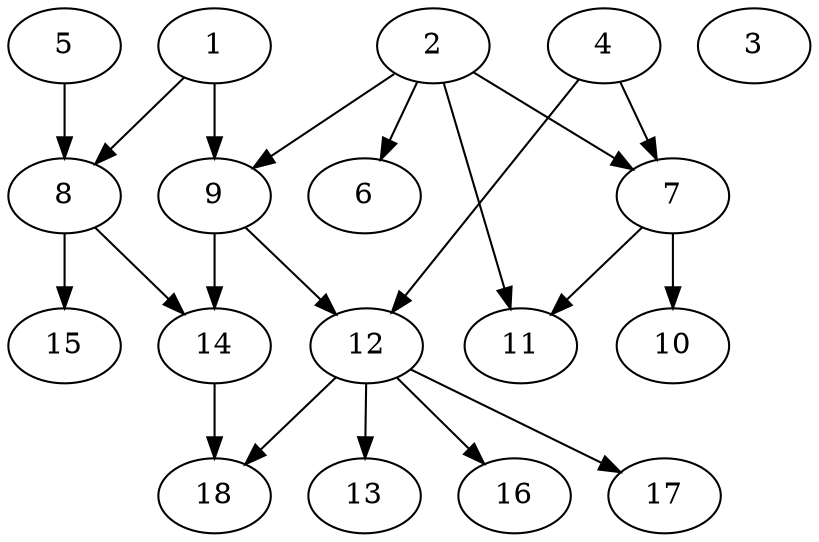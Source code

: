 // DAG automatically generated by daggen at Fri May 24 12:58:31 2024
// daggen-master/daggen -n 18 --fat 0.5 --density 0.5 --regular 0.5 --jump 2 --minalpha 20 --maxalpha 50 --dot -o dags_dot_18/sim_5.dot 
digraph G {
  1 [size="134217728000", alpha="49.22"]
  1 -> 8 [size ="209715200"]
  1 -> 9 [size ="209715200"]
  2 [size="382594492186", alpha="23.16"]
  2 -> 6 [size ="301989888"]
  2 -> 7 [size ="301989888"]
  2 -> 9 [size ="301989888"]
  2 -> 11 [size ="301989888"]
  3 [size="58239457880", alpha="29.85"]
  4 [size="1379636742", alpha="37.31"]
  4 -> 7 [size ="134217728"]
  4 -> 12 [size ="134217728"]
  5 [size="28991029248", alpha="21.85"]
  5 -> 8 [size ="75497472"]
  6 [size="127390568376", alpha="33.58"]
  7 [size="357298648381", alpha="35.62"]
  7 -> 10 [size ="679477248"]
  7 -> 11 [size ="679477248"]
  8 [size="368293445632", alpha="20.40"]
  8 -> 14 [size ="411041792"]
  8 -> 15 [size ="411041792"]
  9 [size="134217728000", alpha="47.07"]
  9 -> 12 [size ="209715200"]
  9 -> 14 [size ="209715200"]
  10 [size="26873107266", alpha="27.42"]
  11 [size="44659008609", alpha="25.57"]
  12 [size="796997688529", alpha="49.77"]
  12 -> 13 [size ="679477248"]
  12 -> 16 [size ="679477248"]
  12 -> 17 [size ="679477248"]
  12 -> 18 [size ="679477248"]
  13 [size="14415330825", alpha="49.07"]
  14 [size="342962194372", alpha="37.15"]
  14 -> 18 [size ="679477248"]
  15 [size="250005714837", alpha="22.19"]
  16 [size="4051921580", alpha="40.72"]
  17 [size="3664909917", alpha="35.39"]
  18 [size="438383283194", alpha="36.20"]
}
